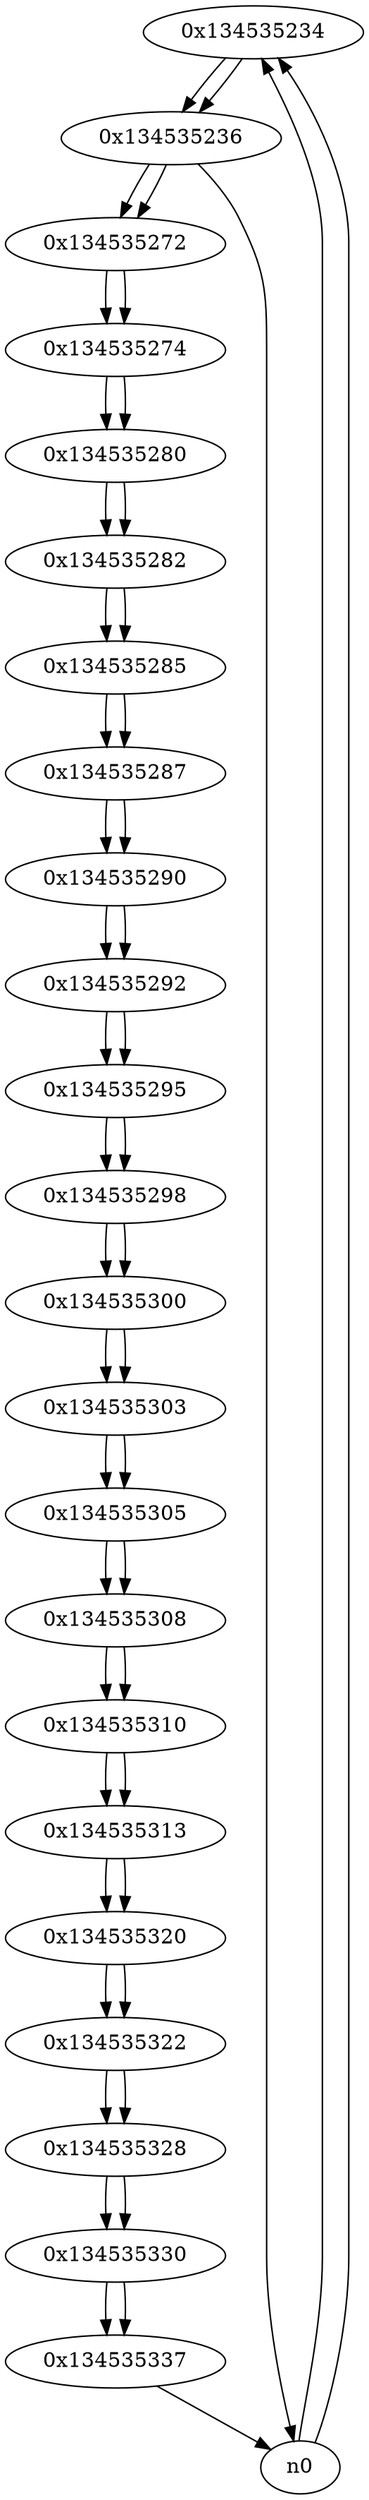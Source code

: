 digraph G{
/* nodes */
  n1 [label="0x134535234"]
  n2 [label="0x134535236"]
  n3 [label="0x134535272"]
  n4 [label="0x134535274"]
  n5 [label="0x134535280"]
  n6 [label="0x134535282"]
  n7 [label="0x134535285"]
  n8 [label="0x134535287"]
  n9 [label="0x134535290"]
  n10 [label="0x134535292"]
  n11 [label="0x134535295"]
  n12 [label="0x134535298"]
  n13 [label="0x134535300"]
  n14 [label="0x134535303"]
  n15 [label="0x134535305"]
  n16 [label="0x134535308"]
  n17 [label="0x134535310"]
  n18 [label="0x134535313"]
  n19 [label="0x134535320"]
  n20 [label="0x134535322"]
  n21 [label="0x134535328"]
  n22 [label="0x134535330"]
  n23 [label="0x134535337"]
/* edges */
n1 -> n2;
n0 -> n1;
n0 -> n1;
n2 -> n3;
n2 -> n0;
n1 -> n2;
n3 -> n4;
n2 -> n3;
n4 -> n5;
n3 -> n4;
n5 -> n6;
n4 -> n5;
n6 -> n7;
n5 -> n6;
n7 -> n8;
n6 -> n7;
n8 -> n9;
n7 -> n8;
n9 -> n10;
n8 -> n9;
n10 -> n11;
n9 -> n10;
n11 -> n12;
n10 -> n11;
n12 -> n13;
n11 -> n12;
n13 -> n14;
n12 -> n13;
n14 -> n15;
n13 -> n14;
n15 -> n16;
n14 -> n15;
n16 -> n17;
n15 -> n16;
n17 -> n18;
n16 -> n17;
n18 -> n19;
n17 -> n18;
n19 -> n20;
n18 -> n19;
n20 -> n21;
n19 -> n20;
n21 -> n22;
n20 -> n21;
n22 -> n23;
n21 -> n22;
n23 -> n0;
n22 -> n23;
}
